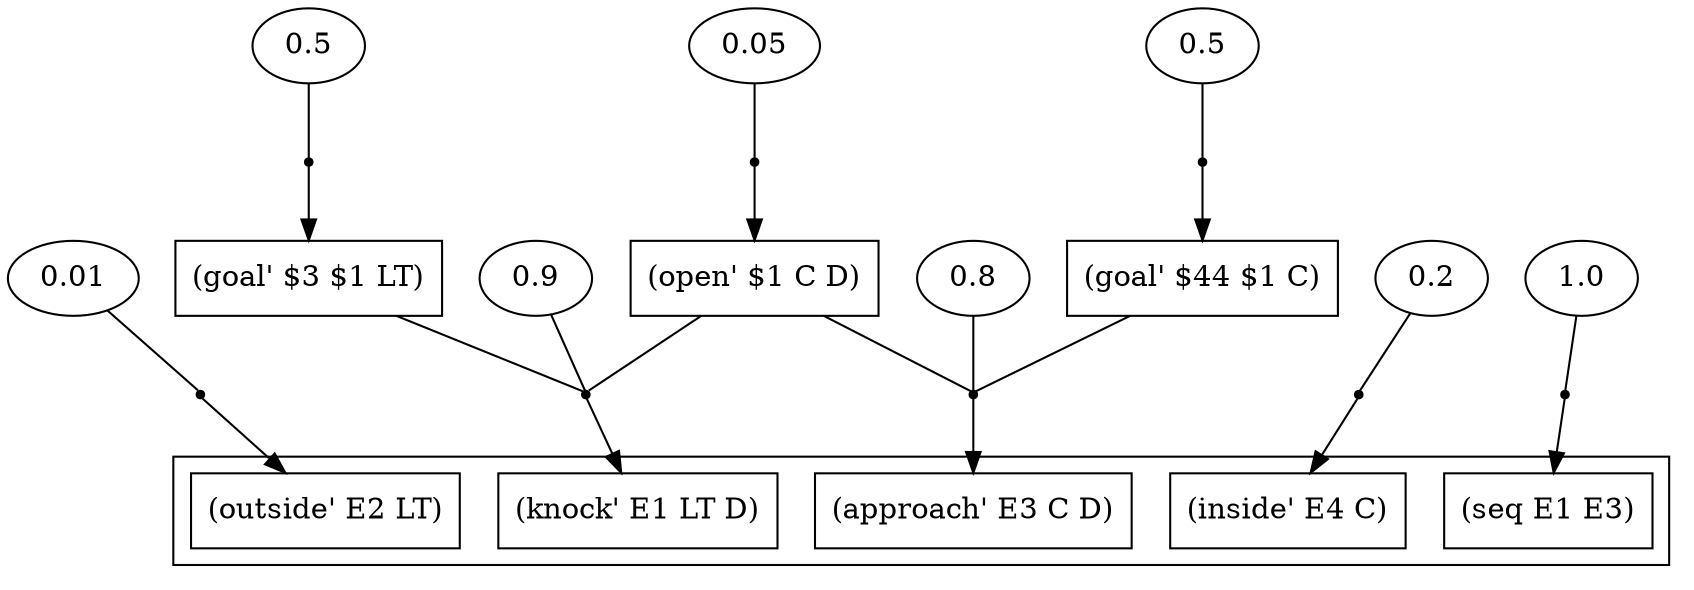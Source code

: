 digraph proof {
 graph [rankdir="TB"]
  e0 [label="0.9"];
  e1 [label="0.05"];
  e2 [label="0.5"];
  e3 [label="0.01"];
  e4 [label="0.8"];
  e5 [label="0.5"];
  e6 [label="0.2"];
  e7 [label="1.0"];
  i0 [shape=box label="(open' $1 C D)"];
  i1 [shape=box label="(goal' $3 $1 LT)"];
  i2 [shape=box label="(goal' $44 $1 C)"];
  r0 [shape=point];
  r0 -> o0
  i0 -> r0 [arrowhead=none]
  i1 -> r0 [arrowhead=none]
  e0 -> r0 [arrowhead=none]
  r1 [shape=point];
  r1 -> i0
  e1 -> r1 [arrowhead=none]
  r2 [shape=point];
  r2 -> i1
  e2 -> r2 [arrowhead=none]
  r3 [shape=point];
  r3 -> o1
  e3 -> r3 [arrowhead=none]
  r4 [shape=point];
  r4 -> o2
  i2 -> r4 [arrowhead=none]
  i0 -> r4 [arrowhead=none]
  e4 -> r4 [arrowhead=none]
  r5 [shape=point];
  r5 -> i2
  e5 -> r5 [arrowhead=none]
  r6 [shape=point];
  r6 -> o3
  e6 -> r6 [arrowhead=none]
  r7 [shape=point];
  r7 -> o4
  e7 -> r7 [arrowhead=none]
 subgraph cluster {  o0 [shape=box label="(knock' E1 LT D)"];
  o1 [shape=box label="(outside' E2 LT)"];
  o2 [shape=box label="(approach' E3 C D)"];
  o3 [shape=box label="(inside' E4 C)"];
  o4 [shape=box label="(seq E1 E3)"];
 }
}

